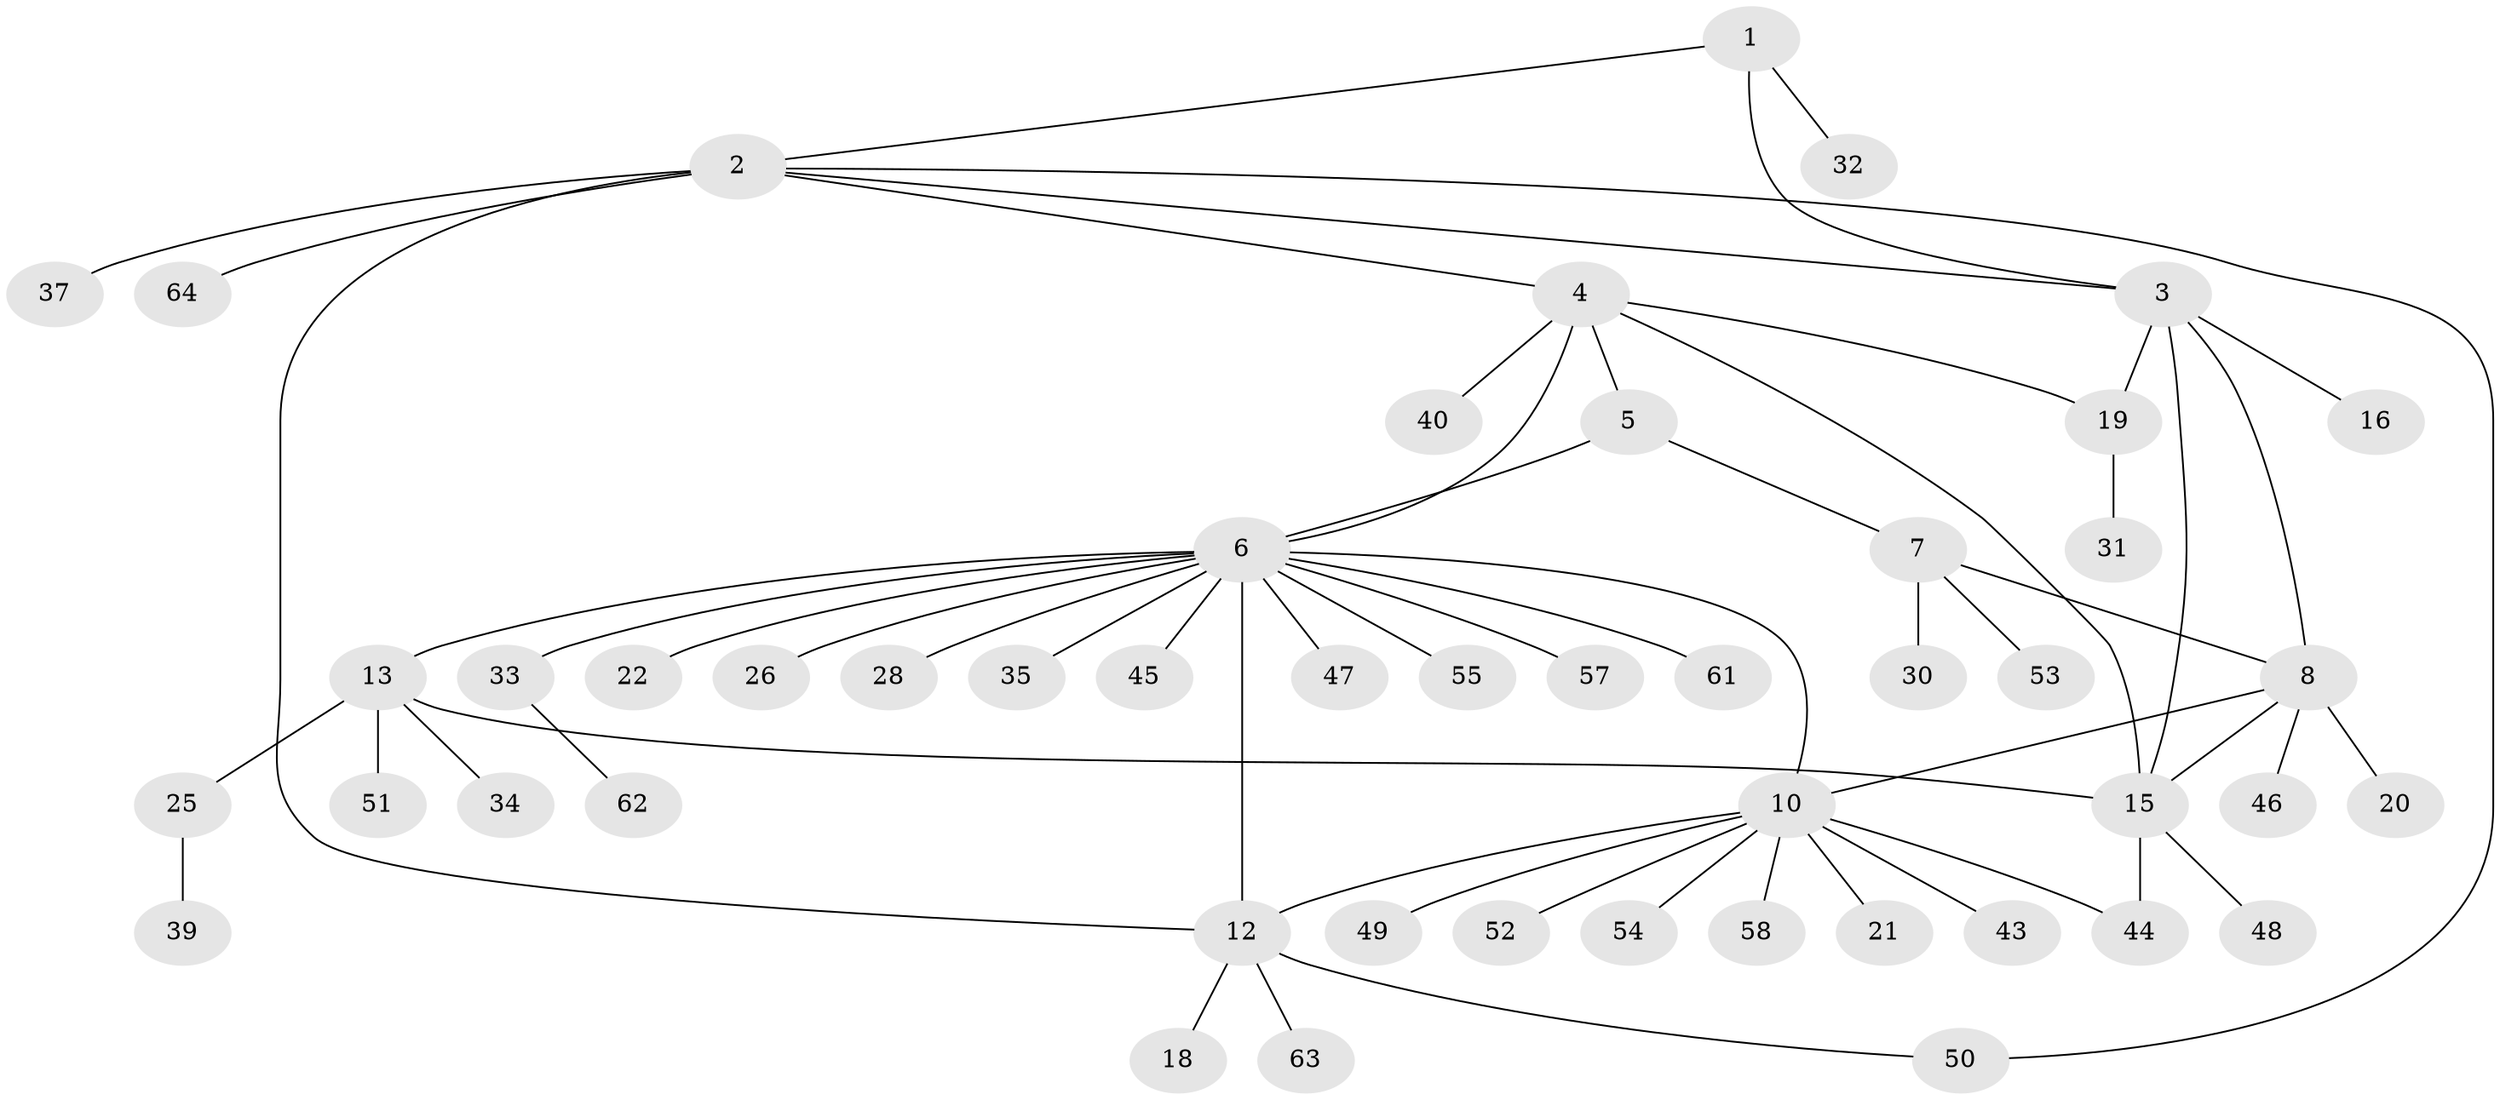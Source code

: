 // original degree distribution, {4: 0.09230769230769231, 9: 0.015384615384615385, 7: 0.03076923076923077, 6: 0.03076923076923077, 11: 0.015384615384615385, 5: 0.03076923076923077, 10: 0.015384615384615385, 8: 0.015384615384615385, 1: 0.5846153846153846, 2: 0.16923076923076924}
// Generated by graph-tools (version 1.1) at 2025/42/03/06/25 10:42:11]
// undirected, 49 vertices, 60 edges
graph export_dot {
graph [start="1"]
  node [color=gray90,style=filled];
  1 [super="+24"];
  2 [super="+36"];
  3 [super="+27"];
  4 [super="+29"];
  5 [super="+42"];
  6 [super="+11"];
  7;
  8 [super="+9"];
  10 [super="+17"];
  12 [super="+23"];
  13 [super="+14"];
  15 [super="+38"];
  16;
  18;
  19 [super="+59"];
  20;
  21;
  22;
  25;
  26;
  28;
  30 [super="+41"];
  31 [super="+56"];
  32 [super="+60"];
  33;
  34;
  35;
  37;
  39;
  40;
  43;
  44 [super="+65"];
  45;
  46;
  47;
  48;
  49;
  50;
  51;
  52;
  53;
  54;
  55;
  57;
  58;
  61;
  62;
  63;
  64;
  1 -- 2;
  1 -- 3;
  1 -- 32;
  2 -- 3;
  2 -- 4;
  2 -- 12 [weight=2];
  2 -- 37;
  2 -- 50;
  2 -- 64;
  3 -- 8;
  3 -- 15;
  3 -- 16;
  3 -- 19;
  4 -- 5;
  4 -- 6;
  4 -- 15;
  4 -- 40;
  4 -- 19;
  5 -- 6;
  5 -- 7;
  6 -- 22;
  6 -- 26;
  6 -- 33;
  6 -- 45;
  6 -- 47;
  6 -- 55;
  6 -- 57;
  6 -- 61;
  6 -- 28;
  6 -- 35;
  6 -- 10;
  6 -- 12;
  6 -- 13;
  7 -- 8 [weight=2];
  7 -- 30;
  7 -- 53;
  8 -- 20;
  8 -- 10;
  8 -- 46;
  8 -- 15;
  10 -- 12;
  10 -- 21;
  10 -- 43;
  10 -- 44;
  10 -- 49;
  10 -- 54;
  10 -- 58;
  10 -- 52;
  12 -- 18;
  12 -- 50;
  12 -- 63;
  13 -- 15 [weight=2];
  13 -- 25;
  13 -- 51;
  13 -- 34;
  15 -- 48;
  15 -- 44;
  19 -- 31;
  25 -- 39;
  33 -- 62;
}
